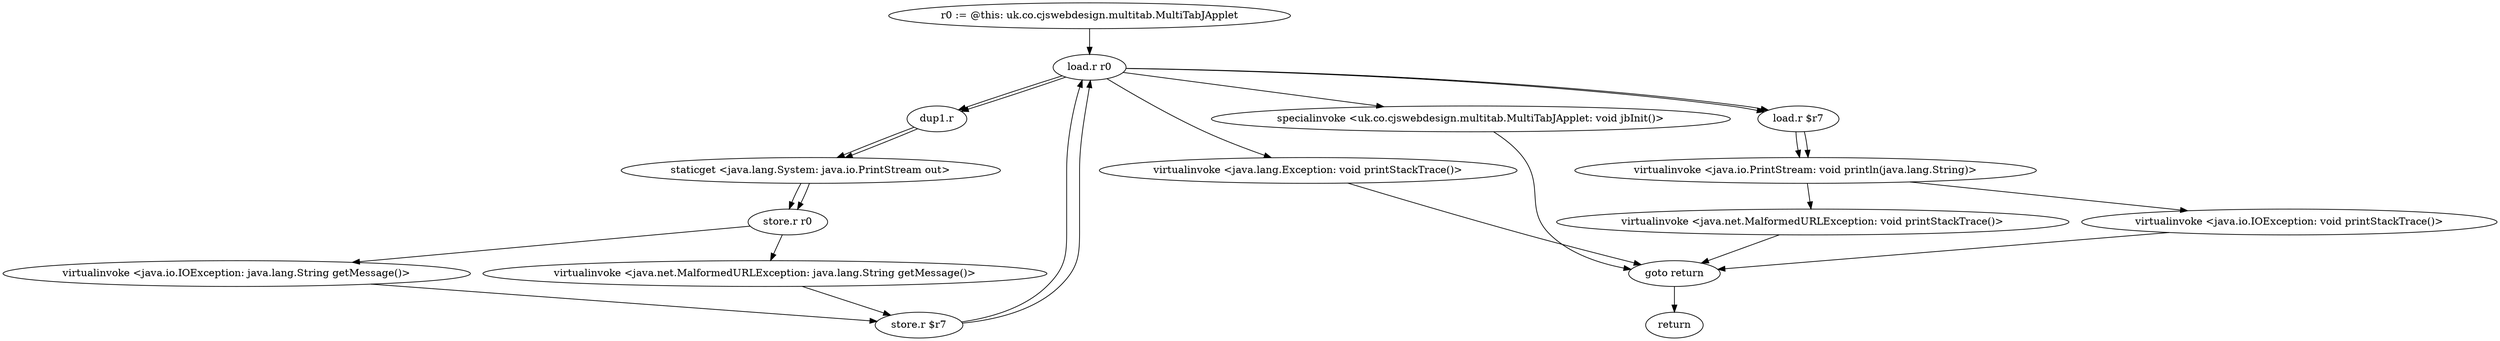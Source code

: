digraph "" {
    "r0 := @this: uk.co.cjswebdesign.multitab.MultiTabJApplet"
    "load.r r0"
    "r0 := @this: uk.co.cjswebdesign.multitab.MultiTabJApplet"->"load.r r0";
    "dup1.r"
    "load.r r0"->"dup1.r";
    "staticget <java.lang.System: java.io.PrintStream out>"
    "dup1.r"->"staticget <java.lang.System: java.io.PrintStream out>";
    "store.r r0"
    "staticget <java.lang.System: java.io.PrintStream out>"->"store.r r0";
    "virtualinvoke <java.net.MalformedURLException: java.lang.String getMessage()>"
    "store.r r0"->"virtualinvoke <java.net.MalformedURLException: java.lang.String getMessage()>";
    "store.r $r7"
    "virtualinvoke <java.net.MalformedURLException: java.lang.String getMessage()>"->"store.r $r7";
    "store.r $r7"->"load.r r0";
    "load.r $r7"
    "load.r r0"->"load.r $r7";
    "virtualinvoke <java.io.PrintStream: void println(java.lang.String)>"
    "load.r $r7"->"virtualinvoke <java.io.PrintStream: void println(java.lang.String)>";
    "virtualinvoke <java.net.MalformedURLException: void printStackTrace()>"
    "virtualinvoke <java.io.PrintStream: void println(java.lang.String)>"->"virtualinvoke <java.net.MalformedURLException: void printStackTrace()>";
    "goto return"
    "virtualinvoke <java.net.MalformedURLException: void printStackTrace()>"->"goto return";
    "return"
    "goto return"->"return";
    "load.r r0"->"dup1.r";
    "dup1.r"->"staticget <java.lang.System: java.io.PrintStream out>";
    "staticget <java.lang.System: java.io.PrintStream out>"->"store.r r0";
    "virtualinvoke <java.io.IOException: java.lang.String getMessage()>"
    "store.r r0"->"virtualinvoke <java.io.IOException: java.lang.String getMessage()>";
    "virtualinvoke <java.io.IOException: java.lang.String getMessage()>"->"store.r $r7";
    "store.r $r7"->"load.r r0";
    "load.r r0"->"load.r $r7";
    "load.r $r7"->"virtualinvoke <java.io.PrintStream: void println(java.lang.String)>";
    "virtualinvoke <java.io.IOException: void printStackTrace()>"
    "virtualinvoke <java.io.PrintStream: void println(java.lang.String)>"->"virtualinvoke <java.io.IOException: void printStackTrace()>";
    "virtualinvoke <java.io.IOException: void printStackTrace()>"->"goto return";
    "virtualinvoke <java.lang.Exception: void printStackTrace()>"
    "load.r r0"->"virtualinvoke <java.lang.Exception: void printStackTrace()>";
    "virtualinvoke <java.lang.Exception: void printStackTrace()>"->"goto return";
    "specialinvoke <uk.co.cjswebdesign.multitab.MultiTabJApplet: void jbInit()>"
    "load.r r0"->"specialinvoke <uk.co.cjswebdesign.multitab.MultiTabJApplet: void jbInit()>";
    "specialinvoke <uk.co.cjswebdesign.multitab.MultiTabJApplet: void jbInit()>"->"goto return";
}
